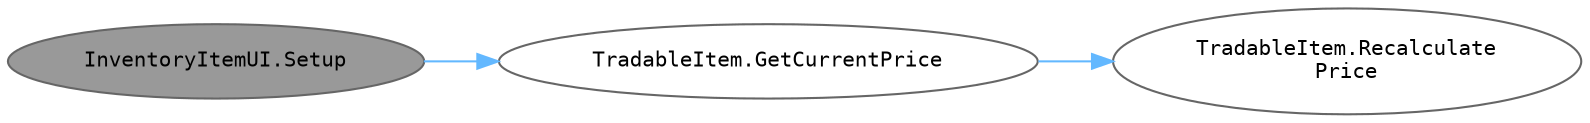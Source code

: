 digraph "InventoryItemUI.Setup"
{
 // INTERACTIVE_SVG=YES
 // LATEX_PDF_SIZE
  bgcolor="transparent";
  edge [fontname=Helvetica,fontsize=10,labelfontname=Helvetica,labelfontsize=10];
  node [fontname=Helvetica,fontsize=10,fontname=Consolas fontsize=10 style=filled height=0.2 width=0.4 margin=0.1];
  rankdir="LR";
  Node1 [id="Node000001",label="InventoryItemUI.Setup",height=0.2,width=0.4,color="gray40", fillcolor="grey60", style="filled", fontcolor="black",tooltip="StoredItem 데이터를 받아 UI를 초기화합니다."];
  Node1 -> Node2 [id="edge1_Node000001_Node000002",color="steelblue1",style="solid",tooltip=" "];
  Node2 [id="Node000002",label="TradableItem.GetCurrentPrice",height=0.2,width=0.4,color="grey40", fillcolor="white", style="filled",URL="$class_tradable_item.html#ab67b178b6fde23d719e4a20964e58499",tooltip="현재 가격을 반환합니다. 아직 초기화되지 않았다면 RecalculatePrice()를 호출하여 basePrice ± fluctuation 범위에서 랜덤으로 결정한 후,..."];
  Node2 -> Node3 [id="edge2_Node000002_Node000003",color="steelblue1",style="solid",tooltip=" "];
  Node3 [id="Node000003",label="TradableItem.Recalculate\lPrice",height=0.2,width=0.4,color="grey40", fillcolor="white", style="filled",URL="$class_tradable_item.html#a489fb9d4a846f4e4f0fc245c1eb39a29",tooltip="외부에서 가격을 갱신할 필요가 있을 때 호출합니다. basePrice ± fluctuation 범위 내에서 새로 랜덤으로 가격을 계산합니다. 음수가 되지 않도록 보정합니다."];
}

